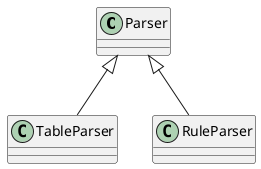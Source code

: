 @startuml

class Parser {}

class TableParser {}

class RuleParser {}

Parser <|-- TableParser
Parser <|-- RuleParser

@enduml

